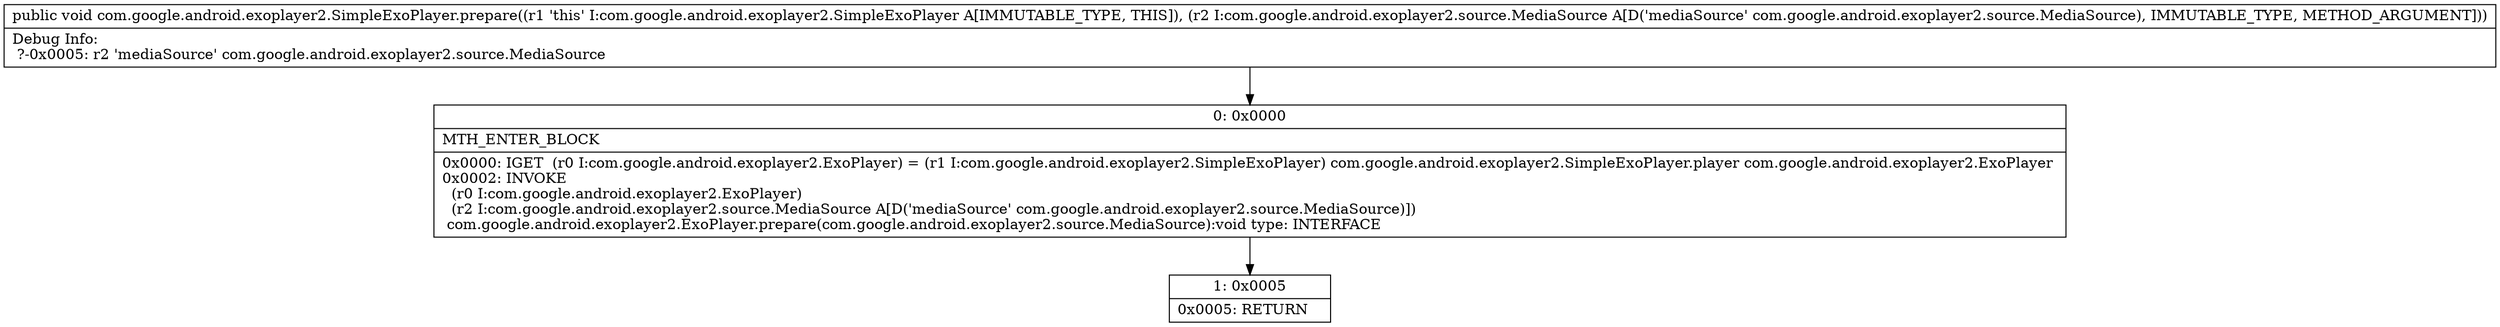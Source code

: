 digraph "CFG forcom.google.android.exoplayer2.SimpleExoPlayer.prepare(Lcom\/google\/android\/exoplayer2\/source\/MediaSource;)V" {
Node_0 [shape=record,label="{0\:\ 0x0000|MTH_ENTER_BLOCK\l|0x0000: IGET  (r0 I:com.google.android.exoplayer2.ExoPlayer) = (r1 I:com.google.android.exoplayer2.SimpleExoPlayer) com.google.android.exoplayer2.SimpleExoPlayer.player com.google.android.exoplayer2.ExoPlayer \l0x0002: INVOKE  \l  (r0 I:com.google.android.exoplayer2.ExoPlayer)\l  (r2 I:com.google.android.exoplayer2.source.MediaSource A[D('mediaSource' com.google.android.exoplayer2.source.MediaSource)])\l com.google.android.exoplayer2.ExoPlayer.prepare(com.google.android.exoplayer2.source.MediaSource):void type: INTERFACE \l}"];
Node_1 [shape=record,label="{1\:\ 0x0005|0x0005: RETURN   \l}"];
MethodNode[shape=record,label="{public void com.google.android.exoplayer2.SimpleExoPlayer.prepare((r1 'this' I:com.google.android.exoplayer2.SimpleExoPlayer A[IMMUTABLE_TYPE, THIS]), (r2 I:com.google.android.exoplayer2.source.MediaSource A[D('mediaSource' com.google.android.exoplayer2.source.MediaSource), IMMUTABLE_TYPE, METHOD_ARGUMENT]))  | Debug Info:\l  ?\-0x0005: r2 'mediaSource' com.google.android.exoplayer2.source.MediaSource\l}"];
MethodNode -> Node_0;
Node_0 -> Node_1;
}

